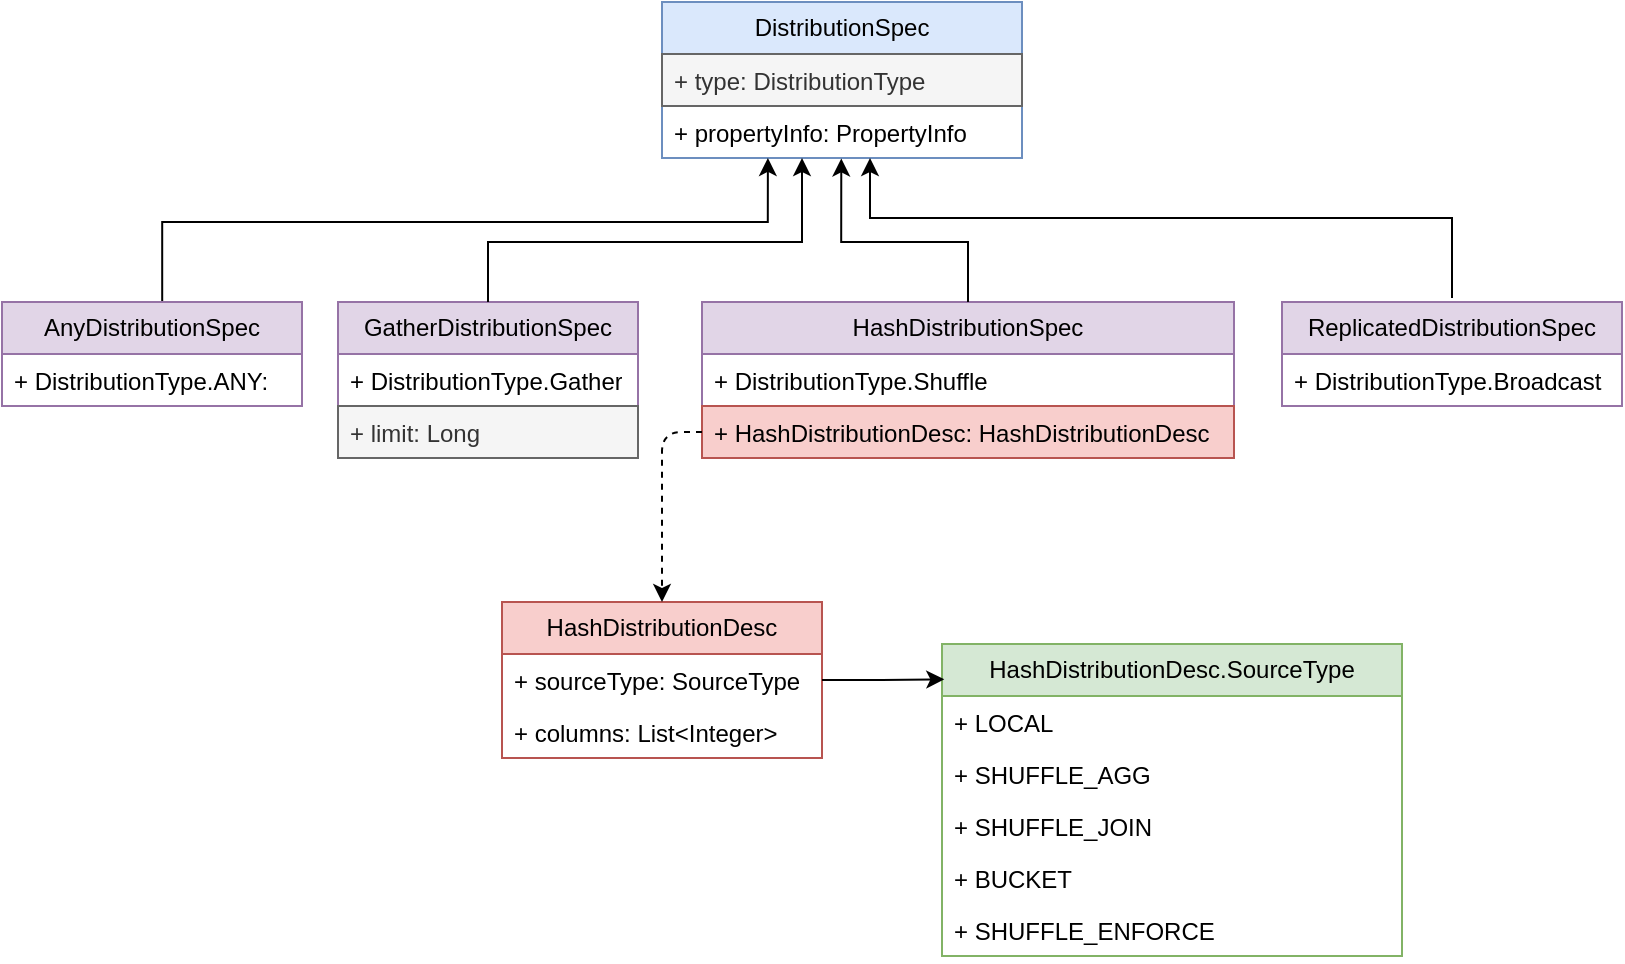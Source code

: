 <mxfile version="22.0.4" type="device">
  <diagram name="第 1 页" id="4R6DWM8a-jUx7wCUBCxM">
    <mxGraphModel dx="1272" dy="864" grid="1" gridSize="10" guides="1" tooltips="1" connect="1" arrows="1" fold="1" page="1" pageScale="1" pageWidth="827" pageHeight="1169" math="0" shadow="0">
      <root>
        <mxCell id="0" />
        <mxCell id="1" parent="0" />
        <mxCell id="JASLSfP3Me-1BCeENSN9-1" value="DistributionSpec" style="swimlane;fontStyle=0;childLayout=stackLayout;horizontal=1;startSize=26;fillColor=#dae8fc;horizontalStack=0;resizeParent=1;resizeParentMax=0;resizeLast=0;collapsible=1;marginBottom=0;whiteSpace=wrap;html=1;strokeColor=#6c8ebf;" vertex="1" parent="1">
          <mxGeometry x="340" y="160" width="180" height="78" as="geometry" />
        </mxCell>
        <mxCell id="JASLSfP3Me-1BCeENSN9-2" value="+ type:&amp;nbsp;DistributionType" style="text;strokeColor=#666666;fillColor=#f5f5f5;align=left;verticalAlign=top;spacingLeft=4;spacingRight=4;overflow=hidden;rotatable=0;points=[[0,0.5],[1,0.5]];portConstraint=eastwest;whiteSpace=wrap;html=1;fontColor=#333333;" vertex="1" parent="JASLSfP3Me-1BCeENSN9-1">
          <mxGeometry y="26" width="180" height="26" as="geometry" />
        </mxCell>
        <mxCell id="JASLSfP3Me-1BCeENSN9-3" value="+ propertyInfo: PropertyInfo" style="text;strokeColor=none;fillColor=none;align=left;verticalAlign=top;spacingLeft=4;spacingRight=4;overflow=hidden;rotatable=0;points=[[0,0.5],[1,0.5]];portConstraint=eastwest;whiteSpace=wrap;html=1;" vertex="1" parent="JASLSfP3Me-1BCeENSN9-1">
          <mxGeometry y="52" width="180" height="26" as="geometry" />
        </mxCell>
        <mxCell id="JASLSfP3Me-1BCeENSN9-5" value="AnyDistributionSpec" style="swimlane;fontStyle=0;childLayout=stackLayout;horizontal=1;startSize=26;fillColor=#e1d5e7;horizontalStack=0;resizeParent=1;resizeParentMax=0;resizeLast=0;collapsible=1;marginBottom=0;whiteSpace=wrap;html=1;strokeColor=#9673a6;" vertex="1" parent="1">
          <mxGeometry x="10" y="310" width="150" height="52" as="geometry" />
        </mxCell>
        <mxCell id="JASLSfP3Me-1BCeENSN9-6" value="+ DistributionType.ANY&lt;span style=&quot;background-color: initial;&quot;&gt;:&lt;/span&gt;" style="text;strokeColor=none;fillColor=none;align=left;verticalAlign=top;spacingLeft=4;spacingRight=4;overflow=hidden;rotatable=0;points=[[0,0.5],[1,0.5]];portConstraint=eastwest;whiteSpace=wrap;html=1;" vertex="1" parent="JASLSfP3Me-1BCeENSN9-5">
          <mxGeometry y="26" width="150" height="26" as="geometry" />
        </mxCell>
        <mxCell id="JASLSfP3Me-1BCeENSN9-8" value="GatherDistributionSpec" style="swimlane;fontStyle=0;childLayout=stackLayout;horizontal=1;startSize=26;fillColor=#e1d5e7;horizontalStack=0;resizeParent=1;resizeParentMax=0;resizeLast=0;collapsible=1;marginBottom=0;whiteSpace=wrap;html=1;strokeColor=#9673a6;" vertex="1" parent="1">
          <mxGeometry x="178" y="310" width="150" height="78" as="geometry" />
        </mxCell>
        <mxCell id="JASLSfP3Me-1BCeENSN9-9" value="+ DistributionType.Gather" style="text;strokeColor=none;fillColor=none;align=left;verticalAlign=top;spacingLeft=4;spacingRight=4;overflow=hidden;rotatable=0;points=[[0,0.5],[1,0.5]];portConstraint=eastwest;whiteSpace=wrap;html=1;" vertex="1" parent="JASLSfP3Me-1BCeENSN9-8">
          <mxGeometry y="26" width="150" height="26" as="geometry" />
        </mxCell>
        <mxCell id="JASLSfP3Me-1BCeENSN9-20" value="+ limit: Long" style="text;strokeColor=#666666;fillColor=#f5f5f5;align=left;verticalAlign=top;spacingLeft=4;spacingRight=4;overflow=hidden;rotatable=0;points=[[0,0.5],[1,0.5]];portConstraint=eastwest;whiteSpace=wrap;html=1;fontColor=#333333;" vertex="1" parent="JASLSfP3Me-1BCeENSN9-8">
          <mxGeometry y="52" width="150" height="26" as="geometry" />
        </mxCell>
        <mxCell id="JASLSfP3Me-1BCeENSN9-10" value="HashDistributionSpec" style="swimlane;fontStyle=0;childLayout=stackLayout;horizontal=1;startSize=26;fillColor=#e1d5e7;horizontalStack=0;resizeParent=1;resizeParentMax=0;resizeLast=0;collapsible=1;marginBottom=0;whiteSpace=wrap;html=1;strokeColor=#9673a6;" vertex="1" parent="1">
          <mxGeometry x="360" y="310" width="266" height="78" as="geometry" />
        </mxCell>
        <mxCell id="JASLSfP3Me-1BCeENSN9-11" value="+ DistributionType.Shuffle" style="text;strokeColor=none;fillColor=none;align=left;verticalAlign=top;spacingLeft=4;spacingRight=4;overflow=hidden;rotatable=0;points=[[0,0.5],[1,0.5]];portConstraint=eastwest;whiteSpace=wrap;html=1;" vertex="1" parent="JASLSfP3Me-1BCeENSN9-10">
          <mxGeometry y="26" width="266" height="26" as="geometry" />
        </mxCell>
        <mxCell id="JASLSfP3Me-1BCeENSN9-19" value="+ HashDistributionDesc:&amp;nbsp;HashDistributionDesc" style="text;strokeColor=#b85450;fillColor=#f8cecc;align=left;verticalAlign=top;spacingLeft=4;spacingRight=4;overflow=hidden;rotatable=0;points=[[0,0.5],[1,0.5]];portConstraint=eastwest;whiteSpace=wrap;html=1;" vertex="1" parent="JASLSfP3Me-1BCeENSN9-10">
          <mxGeometry y="52" width="266" height="26" as="geometry" />
        </mxCell>
        <mxCell id="JASLSfP3Me-1BCeENSN9-12" value="ReplicatedDistributionSpec" style="swimlane;fontStyle=0;childLayout=stackLayout;horizontal=1;startSize=26;fillColor=#e1d5e7;horizontalStack=0;resizeParent=1;resizeParentMax=0;resizeLast=0;collapsible=1;marginBottom=0;whiteSpace=wrap;html=1;strokeColor=#9673a6;" vertex="1" parent="1">
          <mxGeometry x="650" y="310" width="170" height="52" as="geometry" />
        </mxCell>
        <mxCell id="JASLSfP3Me-1BCeENSN9-13" value="+ DistributionType.Broadcast" style="text;strokeColor=none;fillColor=none;align=left;verticalAlign=top;spacingLeft=4;spacingRight=4;overflow=hidden;rotatable=0;points=[[0,0.5],[1,0.5]];portConstraint=eastwest;whiteSpace=wrap;html=1;" vertex="1" parent="JASLSfP3Me-1BCeENSN9-12">
          <mxGeometry y="26" width="170" height="26" as="geometry" />
        </mxCell>
        <mxCell id="JASLSfP3Me-1BCeENSN9-15" style="edgeStyle=orthogonalEdgeStyle;rounded=0;orthogonalLoop=1;jettySize=auto;html=1;exitX=0.534;exitY=-0.009;exitDx=0;exitDy=0;entryX=0.433;entryY=1.013;entryDx=0;entryDy=0;entryPerimeter=0;exitPerimeter=0;" edge="1" parent="1" source="JASLSfP3Me-1BCeENSN9-5">
          <mxGeometry relative="1" as="geometry">
            <mxPoint x="110" y="309.66" as="sourcePoint" />
            <mxPoint x="392.94" y="237.998" as="targetPoint" />
            <Array as="points">
              <mxPoint x="90" y="270" />
              <mxPoint x="393" y="270" />
            </Array>
          </mxGeometry>
        </mxCell>
        <mxCell id="JASLSfP3Me-1BCeENSN9-16" style="edgeStyle=orthogonalEdgeStyle;rounded=0;orthogonalLoop=1;jettySize=auto;html=1;exitX=0.5;exitY=0;exitDx=0;exitDy=0;" edge="1" parent="1" source="JASLSfP3Me-1BCeENSN9-8" target="JASLSfP3Me-1BCeENSN9-3">
          <mxGeometry relative="1" as="geometry">
            <Array as="points">
              <mxPoint x="253" y="280" />
              <mxPoint x="410" y="280" />
            </Array>
          </mxGeometry>
        </mxCell>
        <mxCell id="JASLSfP3Me-1BCeENSN9-17" style="edgeStyle=orthogonalEdgeStyle;rounded=0;orthogonalLoop=1;jettySize=auto;html=1;exitX=0.5;exitY=0;exitDx=0;exitDy=0;entryX=0.498;entryY=1.008;entryDx=0;entryDy=0;entryPerimeter=0;" edge="1" parent="1" source="JASLSfP3Me-1BCeENSN9-10" target="JASLSfP3Me-1BCeENSN9-3">
          <mxGeometry relative="1" as="geometry">
            <Array as="points">
              <mxPoint x="493" y="280" />
              <mxPoint x="430" y="280" />
            </Array>
          </mxGeometry>
        </mxCell>
        <mxCell id="JASLSfP3Me-1BCeENSN9-18" style="edgeStyle=orthogonalEdgeStyle;rounded=0;orthogonalLoop=1;jettySize=auto;html=1;exitX=0.5;exitY=0;exitDx=0;exitDy=0;" edge="1" parent="1">
          <mxGeometry relative="1" as="geometry">
            <mxPoint x="735.0" y="308" as="sourcePoint" />
            <mxPoint x="444" y="238" as="targetPoint" />
            <Array as="points">
              <mxPoint x="735" y="268" />
              <mxPoint x="444" y="268" />
            </Array>
          </mxGeometry>
        </mxCell>
        <mxCell id="JASLSfP3Me-1BCeENSN9-21" value="HashDistributionDesc" style="swimlane;fontStyle=0;childLayout=stackLayout;horizontal=1;startSize=26;fillColor=#f8cecc;horizontalStack=0;resizeParent=1;resizeParentMax=0;resizeLast=0;collapsible=1;marginBottom=0;whiteSpace=wrap;html=1;strokeColor=#b85450;" vertex="1" parent="1">
          <mxGeometry x="260" y="460" width="160" height="78" as="geometry" />
        </mxCell>
        <mxCell id="JASLSfP3Me-1BCeENSN9-22" value="+ sourceType: SourceType" style="text;strokeColor=none;fillColor=none;align=left;verticalAlign=top;spacingLeft=4;spacingRight=4;overflow=hidden;rotatable=0;points=[[0,0.5],[1,0.5]];portConstraint=eastwest;whiteSpace=wrap;html=1;" vertex="1" parent="JASLSfP3Me-1BCeENSN9-21">
          <mxGeometry y="26" width="160" height="26" as="geometry" />
        </mxCell>
        <mxCell id="JASLSfP3Me-1BCeENSN9-23" value="+ columns: List&amp;lt;Integer&amp;gt;" style="text;strokeColor=none;fillColor=none;align=left;verticalAlign=top;spacingLeft=4;spacingRight=4;overflow=hidden;rotatable=0;points=[[0,0.5],[1,0.5]];portConstraint=eastwest;whiteSpace=wrap;html=1;" vertex="1" parent="JASLSfP3Me-1BCeENSN9-21">
          <mxGeometry y="52" width="160" height="26" as="geometry" />
        </mxCell>
        <mxCell id="JASLSfP3Me-1BCeENSN9-24" value="HashDistributionDesc.SourceType" style="swimlane;fontStyle=0;childLayout=stackLayout;horizontal=1;startSize=26;fillColor=#d5e8d4;horizontalStack=0;resizeParent=1;resizeParentMax=0;resizeLast=0;collapsible=1;marginBottom=0;whiteSpace=wrap;html=1;strokeColor=#82b366;" vertex="1" parent="1">
          <mxGeometry x="480" y="481" width="230" height="156" as="geometry" />
        </mxCell>
        <mxCell id="JASLSfP3Me-1BCeENSN9-25" value="+ LOCAL" style="text;strokeColor=none;fillColor=none;align=left;verticalAlign=top;spacingLeft=4;spacingRight=4;overflow=hidden;rotatable=0;points=[[0,0.5],[1,0.5]];portConstraint=eastwest;whiteSpace=wrap;html=1;" vertex="1" parent="JASLSfP3Me-1BCeENSN9-24">
          <mxGeometry y="26" width="230" height="26" as="geometry" />
        </mxCell>
        <mxCell id="JASLSfP3Me-1BCeENSN9-26" value="+ SHUFFLE_AGG" style="text;strokeColor=none;fillColor=none;align=left;verticalAlign=top;spacingLeft=4;spacingRight=4;overflow=hidden;rotatable=0;points=[[0,0.5],[1,0.5]];portConstraint=eastwest;whiteSpace=wrap;html=1;" vertex="1" parent="JASLSfP3Me-1BCeENSN9-24">
          <mxGeometry y="52" width="230" height="26" as="geometry" />
        </mxCell>
        <mxCell id="JASLSfP3Me-1BCeENSN9-27" value="+ SHUFFLE_JOIN" style="text;strokeColor=none;fillColor=none;align=left;verticalAlign=top;spacingLeft=4;spacingRight=4;overflow=hidden;rotatable=0;points=[[0,0.5],[1,0.5]];portConstraint=eastwest;whiteSpace=wrap;html=1;" vertex="1" parent="JASLSfP3Me-1BCeENSN9-24">
          <mxGeometry y="78" width="230" height="26" as="geometry" />
        </mxCell>
        <mxCell id="JASLSfP3Me-1BCeENSN9-28" value="+ BUCKET" style="text;strokeColor=none;fillColor=none;align=left;verticalAlign=top;spacingLeft=4;spacingRight=4;overflow=hidden;rotatable=0;points=[[0,0.5],[1,0.5]];portConstraint=eastwest;whiteSpace=wrap;html=1;" vertex="1" parent="JASLSfP3Me-1BCeENSN9-24">
          <mxGeometry y="104" width="230" height="26" as="geometry" />
        </mxCell>
        <mxCell id="JASLSfP3Me-1BCeENSN9-29" value="+ SHUFFLE_ENFORCE" style="text;strokeColor=none;fillColor=none;align=left;verticalAlign=top;spacingLeft=4;spacingRight=4;overflow=hidden;rotatable=0;points=[[0,0.5],[1,0.5]];portConstraint=eastwest;whiteSpace=wrap;html=1;" vertex="1" parent="JASLSfP3Me-1BCeENSN9-24">
          <mxGeometry y="130" width="230" height="26" as="geometry" />
        </mxCell>
        <mxCell id="JASLSfP3Me-1BCeENSN9-31" style="edgeStyle=orthogonalEdgeStyle;rounded=1;orthogonalLoop=1;jettySize=auto;html=1;exitX=0;exitY=0.5;exitDx=0;exitDy=0;entryX=0.5;entryY=0;entryDx=0;entryDy=0;dashed=1;" edge="1" parent="1" source="JASLSfP3Me-1BCeENSN9-19" target="JASLSfP3Me-1BCeENSN9-21">
          <mxGeometry relative="1" as="geometry" />
        </mxCell>
        <mxCell id="JASLSfP3Me-1BCeENSN9-32" style="edgeStyle=orthogonalEdgeStyle;rounded=0;orthogonalLoop=1;jettySize=auto;html=1;exitX=1;exitY=0.5;exitDx=0;exitDy=0;entryX=0.005;entryY=0.113;entryDx=0;entryDy=0;entryPerimeter=0;" edge="1" parent="1" source="JASLSfP3Me-1BCeENSN9-22" target="JASLSfP3Me-1BCeENSN9-24">
          <mxGeometry relative="1" as="geometry" />
        </mxCell>
      </root>
    </mxGraphModel>
  </diagram>
</mxfile>
